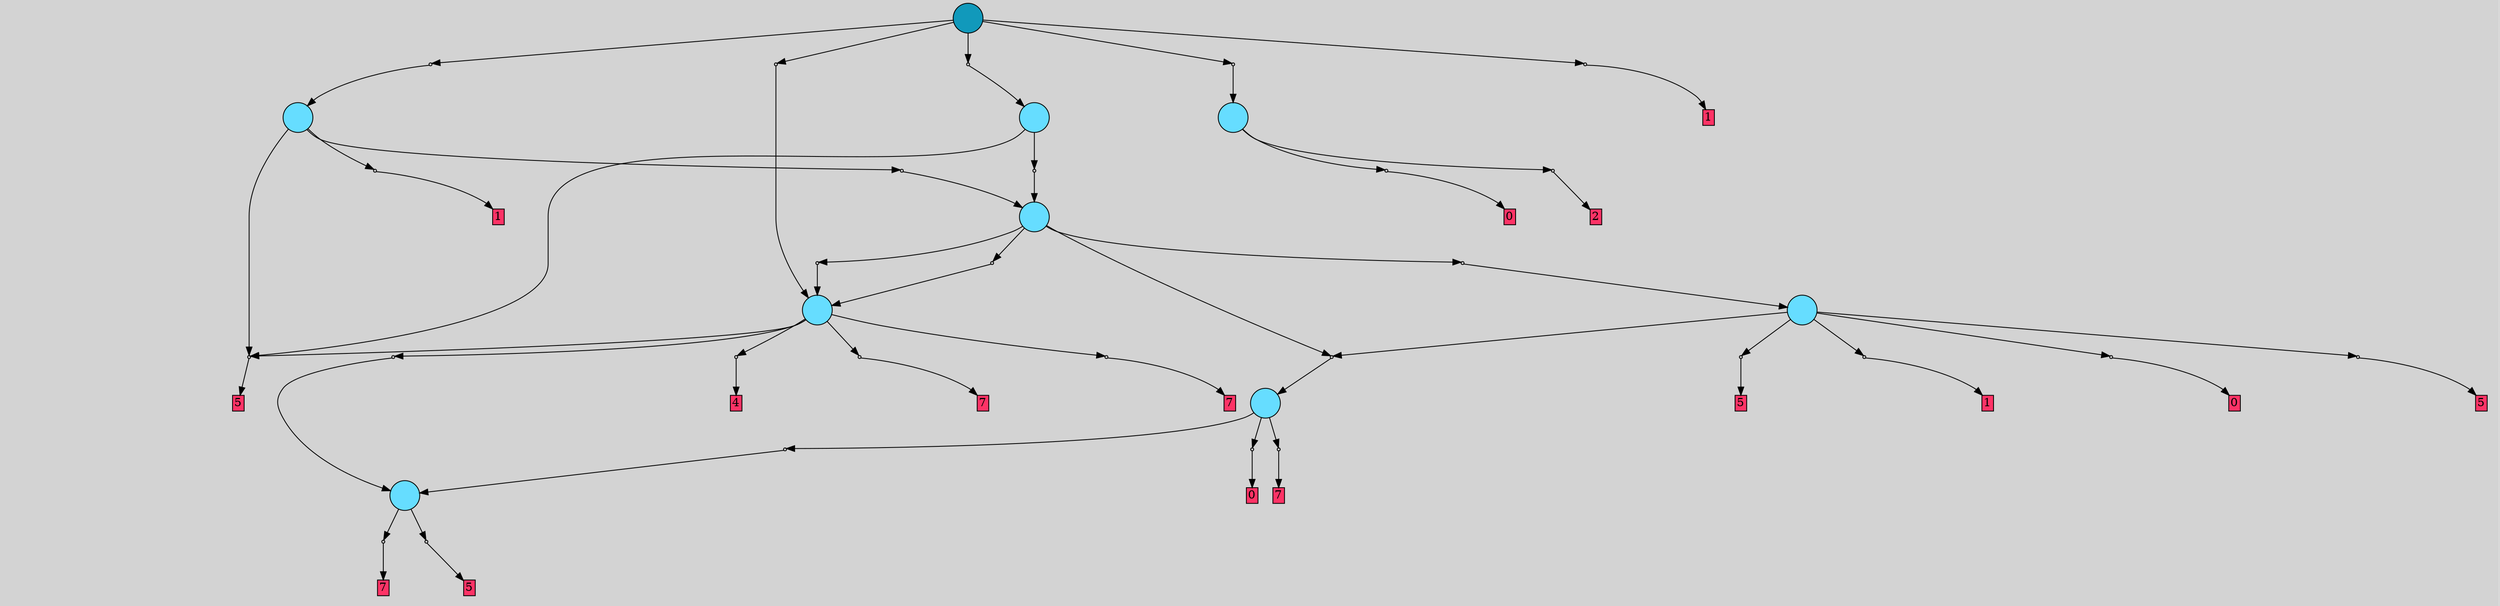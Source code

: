 // File exported with GEGELATI v1.3.1
// On the 2024-04-12 16:08:24
// With the File::TPGGraphDotExporter
digraph{
	graph[pad = "0.212, 0.055" bgcolor = lightgray]
	node[shape=circle style = filled label = ""]
		T0 [fillcolor="#66ddff"]
		T1 [fillcolor="#66ddff"]
		T2 [fillcolor="#66ddff"]
		T3 [fillcolor="#66ddff"]
		T4 [fillcolor="#66ddff"]
		T5 [fillcolor="#66ddff"]
		T6 [fillcolor="#66ddff"]
		T7 [fillcolor="#66ddff"]
		T8 [fillcolor="#1199bb"]
		P0 [fillcolor="#cccccc" shape=point] //
		I0 [shape=box style=invis label="4|0&3|2#4|0#4|1#4|1#2|6#0|6&#92;n"]
		P0 -> I0[style=invis]
		A0 [fillcolor="#ff3366" shape=box margin=0.03 width=0 height=0 label="7"]
		T0 -> P0 -> A0
		P1 [fillcolor="#cccccc" shape=point] //
		I1 [shape=box style=invis label=""]
		P1 -> I1[style=invis]
		A1 [fillcolor="#ff3366" shape=box margin=0.03 width=0 height=0 label="5"]
		T0 -> P1 -> A1
		P2 [fillcolor="#cccccc" shape=point] //
		I2 [shape=box style=invis label="4|0&3|4#4|4#2|2#0|4#2|1#1|3&#92;n"]
		P2 -> I2[style=invis]
		A2 [fillcolor="#ff3366" shape=box margin=0.03 width=0 height=0 label="0"]
		T1 -> P2 -> A2
		P3 [fillcolor="#cccccc" shape=point] //
		I3 [shape=box style=invis label=""]
		P3 -> I3[style=invis]
		A3 [fillcolor="#ff3366" shape=box margin=0.03 width=0 height=0 label="2"]
		T1 -> P3 -> A3
		P4 [fillcolor="#cccccc" shape=point] //
		I4 [shape=box style=invis label="4|0&3|2#4|0#4|1#4|1#2|6#0|6&#92;n"]
		P4 -> I4[style=invis]
		A4 [fillcolor="#ff3366" shape=box margin=0.03 width=0 height=0 label="7"]
		T2 -> P4 -> A4
		P5 [fillcolor="#cccccc" shape=point] //
		I5 [shape=box style=invis label="4|0&3|4#4|4#2|2#0|4#2|1#1|3&#92;n"]
		P5 -> I5[style=invis]
		A5 [fillcolor="#ff3366" shape=box margin=0.03 width=0 height=0 label="0"]
		T2 -> P5 -> A5
		P6 [fillcolor="#cccccc" shape=point] //
		I6 [shape=box style=invis label="6|0&1|1#3|4#3|5#4|0#2|2#1|5&#92;n"]
		P6 -> I6[style=invis]
		T2 -> P6 -> T0
		P7 [fillcolor="#cccccc" shape=point] //
		I7 [shape=box style=invis label="8|0&3|4#1|4#3|5#3|5#3|2#4|0&#92;n"]
		P7 -> I7[style=invis]
		A6 [fillcolor="#ff3366" shape=box margin=0.03 width=0 height=0 label="4"]
		T3 -> P7 -> A6
		P8 [fillcolor="#cccccc" shape=point] //
		I8 [shape=box style=invis label="6|0&3|1#3|1#3|0#4|0#2|2#1|5&#92;n"]
		P8 -> I8[style=invis]
		A7 [fillcolor="#ff3366" shape=box margin=0.03 width=0 height=0 label="7"]
		T3 -> P8 -> A7
		P9 [fillcolor="#cccccc" shape=point] //
		I9 [shape=box style=invis label="6|0&3|5#3|7#2|7#3|0#0|7#4|1&#92;n"]
		P9 -> I9[style=invis]
		A8 [fillcolor="#ff3366" shape=box margin=0.03 width=0 height=0 label="5"]
		T3 -> P9 -> A8
		P10 [fillcolor="#cccccc" shape=point] //
		I10 [shape=box style=invis label="4|0&4|2#2|3#0|5#3|5#1|1#2|3&#92;n"]
		P10 -> I10[style=invis]
		A9 [fillcolor="#ff3366" shape=box margin=0.03 width=0 height=0 label="7"]
		T3 -> P10 -> A9
		P11 [fillcolor="#cccccc" shape=point] //
		I11 [shape=box style=invis label="6|0&1|1#3|4#3|5#4|0#2|2#1|5&#92;n"]
		P11 -> I11[style=invis]
		T3 -> P11 -> T0
		P12 [fillcolor="#cccccc" shape=point] //
		I12 [shape=box style=invis label="6|0&3|0#1|3#3|6#1|3#3|4#4|0&#92;n"]
		P12 -> I12[style=invis]
		T4 -> P12 -> T2
		P13 [fillcolor="#cccccc" shape=point] //
		I13 [shape=box style=invis label="4|0&3|4#4|4#2|2#0|4#2|1#1|3&#92;n"]
		P13 -> I13[style=invis]
		A10 [fillcolor="#ff3366" shape=box margin=0.03 width=0 height=0 label="0"]
		T4 -> P13 -> A10
		P14 [fillcolor="#cccccc" shape=point] //
		I14 [shape=box style=invis label="3|0&3|2#2|3#2|4#4|3#3|0#4|6&#92;n"]
		P14 -> I14[style=invis]
		A11 [fillcolor="#ff3366" shape=box margin=0.03 width=0 height=0 label="5"]
		T4 -> P14 -> A11
		P15 [fillcolor="#cccccc" shape=point] //
		I15 [shape=box style=invis label="6|0&3|5#3|1#2|7#3|0#0|7#4|1&#92;n"]
		P15 -> I15[style=invis]
		A12 [fillcolor="#ff3366" shape=box margin=0.03 width=0 height=0 label="5"]
		T4 -> P15 -> A12
		P16 [fillcolor="#cccccc" shape=point] //
		I16 [shape=box style=invis label="6|0&0|0#0|0#2|5#1|1#2|0#2|3&#92;n"]
		P16 -> I16[style=invis]
		A13 [fillcolor="#ff3366" shape=box margin=0.03 width=0 height=0 label="1"]
		T4 -> P16 -> A13
		P17 [fillcolor="#cccccc" shape=point] //
		I17 [shape=box style=invis label="6|3&1|0#1|7#2|3#0|1#4|1#0|0&#92;n7|0&0|3#2|1#0|3#4|1#2|4#4|0&#92;n"]
		P17 -> I17[style=invis]
		T5 -> P17 -> T3
		P18 [fillcolor="#cccccc" shape=point] //
		I18 [shape=box style=invis label="8|0&4|2#3|6#3|7#0|1#3|1#0|1&#92;n"]
		P18 -> I18[style=invis]
		T5 -> P18 -> T4
		T5 -> P12
		P19 [fillcolor="#cccccc" shape=point] //
		I19 [shape=box style=invis label="6|3&1|0#1|7#2|3#0|1#4|1#0|0&#92;n7|0&3|3#2|1#0|3#4|1#2|4#4|0&#92;n"]
		P19 -> I19[style=invis]
		T5 -> P19 -> T3
		P20 [fillcolor="#cccccc" shape=point] //
		I20 [shape=box style=invis label="7|0&3|3#2|1#0|3#4|1#2|4#4|0&#92;n"]
		P20 -> I20[style=invis]
		T6 -> P20 -> T5
		T6 -> P9
		P21 [fillcolor="#cccccc" shape=point] //
		I21 [shape=box style=invis label="6|0&3|1#3|1#3|0#4|0#2|2#1|5&#92;n"]
		P21 -> I21[style=invis]
		A14 [fillcolor="#ff3366" shape=box margin=0.03 width=0 height=0 label="1"]
		T6 -> P21 -> A14
		P22 [fillcolor="#cccccc" shape=point] //
		I22 [shape=box style=invis label="7|0&3|3#2|1#0|3#4|1#2|4#4|0&#92;n"]
		P22 -> I22[style=invis]
		T7 -> P22 -> T5
		T7 -> P9
		P23 [fillcolor="#cccccc" shape=point] //
		I23 [shape=box style=invis label="3|4&3|7#3|0#3|7#3|1#1|4#0|4&#92;n6|7&3|5#1|4#1|6#4|5#3|5#1|1&#92;n7|0&1|6#0|4#0|4#0|7#1|1#1|1&#92;n"]
		P23 -> I23[style=invis]
		T8 -> P23 -> T1
		P24 [fillcolor="#cccccc" shape=point] //
		I24 [shape=box style=invis label="6|3&1|0#1|7#2|3#0|1#4|1#0|0&#92;n2|0&2|3#0|3#1|5#2|0#4|5#1|7&#92;n"]
		P24 -> I24[style=invis]
		T8 -> P24 -> T3
		P25 [fillcolor="#cccccc" shape=point] //
		I25 [shape=box style=invis label="8|0&3|5#1|4#4|3#0|5#4|2#3|1&#92;n"]
		P25 -> I25[style=invis]
		A15 [fillcolor="#ff3366" shape=box margin=0.03 width=0 height=0 label="1"]
		T8 -> P25 -> A15
		P26 [fillcolor="#cccccc" shape=point] //
		I26 [shape=box style=invis label="3|0&3|6#0|4#3|3#0|2#2|5#3|5&#92;n"]
		P26 -> I26[style=invis]
		T8 -> P26 -> T6
		P27 [fillcolor="#cccccc" shape=point] //
		I27 [shape=box style=invis label="8|0&4|5#3|0#3|7#0|1#3|1#0|1&#92;n"]
		P27 -> I27[style=invis]
		T8 -> P27 -> T7
		{ rank= same T8 }
}
